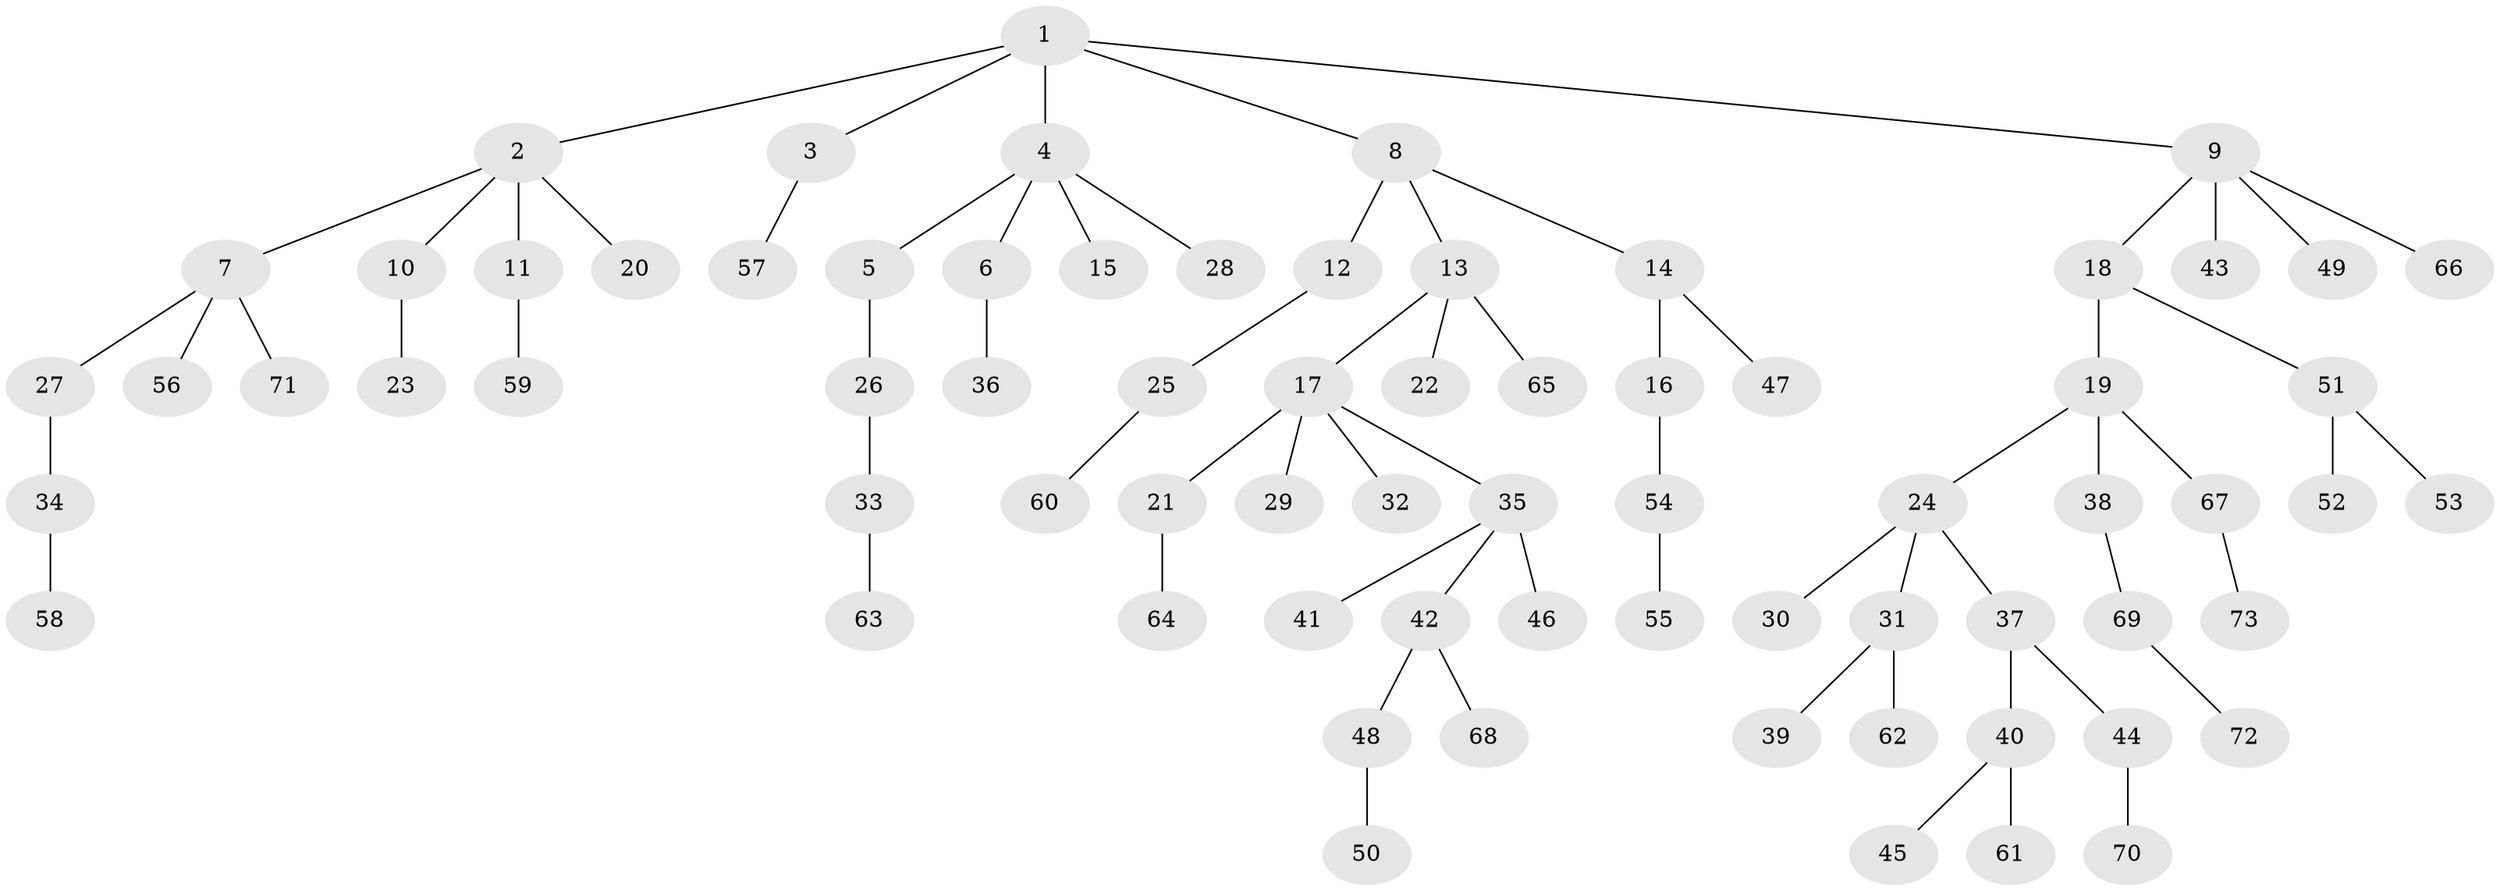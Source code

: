 // Generated by graph-tools (version 1.1) at 2025/36/03/09/25 02:36:51]
// undirected, 73 vertices, 72 edges
graph export_dot {
graph [start="1"]
  node [color=gray90,style=filled];
  1;
  2;
  3;
  4;
  5;
  6;
  7;
  8;
  9;
  10;
  11;
  12;
  13;
  14;
  15;
  16;
  17;
  18;
  19;
  20;
  21;
  22;
  23;
  24;
  25;
  26;
  27;
  28;
  29;
  30;
  31;
  32;
  33;
  34;
  35;
  36;
  37;
  38;
  39;
  40;
  41;
  42;
  43;
  44;
  45;
  46;
  47;
  48;
  49;
  50;
  51;
  52;
  53;
  54;
  55;
  56;
  57;
  58;
  59;
  60;
  61;
  62;
  63;
  64;
  65;
  66;
  67;
  68;
  69;
  70;
  71;
  72;
  73;
  1 -- 2;
  1 -- 3;
  1 -- 4;
  1 -- 8;
  1 -- 9;
  2 -- 7;
  2 -- 10;
  2 -- 11;
  2 -- 20;
  3 -- 57;
  4 -- 5;
  4 -- 6;
  4 -- 15;
  4 -- 28;
  5 -- 26;
  6 -- 36;
  7 -- 27;
  7 -- 56;
  7 -- 71;
  8 -- 12;
  8 -- 13;
  8 -- 14;
  9 -- 18;
  9 -- 43;
  9 -- 49;
  9 -- 66;
  10 -- 23;
  11 -- 59;
  12 -- 25;
  13 -- 17;
  13 -- 22;
  13 -- 65;
  14 -- 16;
  14 -- 47;
  16 -- 54;
  17 -- 21;
  17 -- 29;
  17 -- 32;
  17 -- 35;
  18 -- 19;
  18 -- 51;
  19 -- 24;
  19 -- 38;
  19 -- 67;
  21 -- 64;
  24 -- 30;
  24 -- 31;
  24 -- 37;
  25 -- 60;
  26 -- 33;
  27 -- 34;
  31 -- 39;
  31 -- 62;
  33 -- 63;
  34 -- 58;
  35 -- 41;
  35 -- 42;
  35 -- 46;
  37 -- 40;
  37 -- 44;
  38 -- 69;
  40 -- 45;
  40 -- 61;
  42 -- 48;
  42 -- 68;
  44 -- 70;
  48 -- 50;
  51 -- 52;
  51 -- 53;
  54 -- 55;
  67 -- 73;
  69 -- 72;
}
